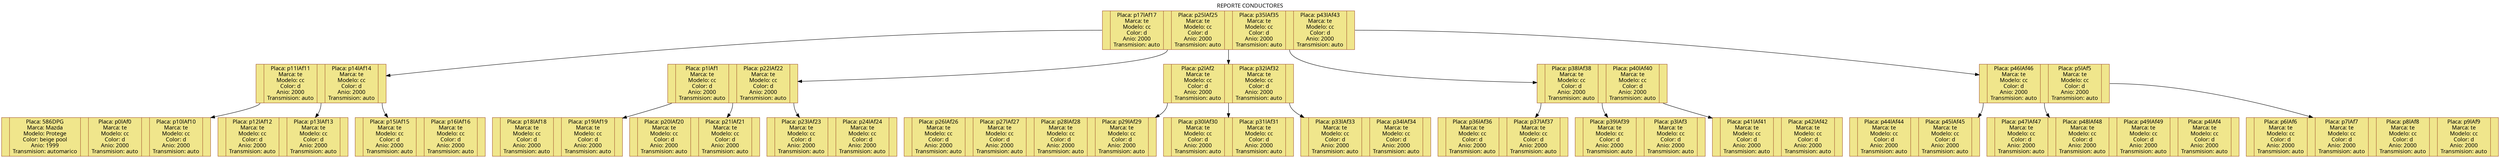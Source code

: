 digraph Btree{ 
  node[shape=record, style=filled,fillcolor=khaki, color =sienna , fontname = "Century Gothic"]; graph [fontname = "Century Gothic"];
 labelloc = "t;"label = "REPORTE CONDUCTORES";Nodo307298620[label="<P0>|Placa: p17lAf17\nMarca: te\nModelo: cc\nColor: d\nAnio: 2000\nTransmision: auto|<P1>|Placa: p25lAf25\nMarca: te\nModelo: cc\nColor: d\nAnio: 2000\nTransmision: auto|<P2>|Placa: p35lAf35\nMarca: te\nModelo: cc\nColor: d\nAnio: 2000\nTransmision: auto|<P3>|Placa: p43lAf43\nMarca: te\nModelo: cc\nColor: d\nAnio: 2000\nTransmision: auto|<P4>"];
Nodo1413578298[label="<P0>|Placa: p11lAf11\nMarca: te\nModelo: cc\nColor: d\nAnio: 2000\nTransmision: auto|<P1>|Placa: p14lAf14\nMarca: te\nModelo: cc\nColor: d\nAnio: 2000\nTransmision: auto|<P2>"];
Nodo2024521244[label="<P0>|Placa: 586DPG\nMarca: Mazda\nModelo: Protege\nColor: beige pool\nAnio: 1999\nTransmision: automarico|<P1>|Placa: p0lAf0\nMarca: te\nModelo: cc\nColor: d\nAnio: 2000\nTransmision: auto|<P2>|Placa: p10lAf10\nMarca: te\nModelo: cc\nColor: d\nAnio: 2000\nTransmision: auto|<P3>"];
Nodo1413578298:P0->Nodo2024521244;
Nodo1348861191[label="<P0>|Placa: p12lAf12\nMarca: te\nModelo: cc\nColor: d\nAnio: 2000\nTransmision: auto|<P1>|Placa: p13lAf13\nMarca: te\nModelo: cc\nColor: d\nAnio: 2000\nTransmision: auto|<P2>"];
Nodo1413578298:P1->Nodo1348861191;
Nodo1252482774[label="<P0>|Placa: p15lAf15\nMarca: te\nModelo: cc\nColor: d\nAnio: 2000\nTransmision: auto|<P1>|Placa: p16lAf16\nMarca: te\nModelo: cc\nColor: d\nAnio: 2000\nTransmision: auto|<P2>"];
Nodo1413578298:P2->Nodo1252482774;
Nodo307298620:P0->Nodo1413578298;
Nodo365447446[label="<P0>|Placa: p1lAf1\nMarca: te\nModelo: cc\nColor: d\nAnio: 2000\nTransmision: auto|<P1>|Placa: p22lAf22\nMarca: te\nModelo: cc\nColor: d\nAnio: 2000\nTransmision: auto|<P2>"];
Nodo817258221[label="<P0>|Placa: p18lAf18\nMarca: te\nModelo: cc\nColor: d\nAnio: 2000\nTransmision: auto|<P1>|Placa: p19lAf19\nMarca: te\nModelo: cc\nColor: d\nAnio: 2000\nTransmision: auto|<P2>"];
Nodo365447446:P0->Nodo817258221;
Nodo1338245177[label="<P0>|Placa: p20lAf20\nMarca: te\nModelo: cc\nColor: d\nAnio: 2000\nTransmision: auto|<P1>|Placa: p21lAf21\nMarca: te\nModelo: cc\nColor: d\nAnio: 2000\nTransmision: auto|<P2>"];
Nodo365447446:P1->Nodo1338245177;
Nodo1072019193[label="<P0>|Placa: p23lAf23\nMarca: te\nModelo: cc\nColor: d\nAnio: 2000\nTransmision: auto|<P1>|Placa: p24lAf24\nMarca: te\nModelo: cc\nColor: d\nAnio: 2000\nTransmision: auto|<P2>"];
Nodo365447446:P2->Nodo1072019193;
Nodo307298620:P1->Nodo365447446;
Nodo1756547306[label="<P0>|Placa: p2lAf2\nMarca: te\nModelo: cc\nColor: d\nAnio: 2000\nTransmision: auto|<P1>|Placa: p32lAf32\nMarca: te\nModelo: cc\nColor: d\nAnio: 2000\nTransmision: auto|<P2>"];
Nodo1794220583[label="<P0>|Placa: p26lAf26\nMarca: te\nModelo: cc\nColor: d\nAnio: 2000\nTransmision: auto|<P1>|Placa: p27lAf27\nMarca: te\nModelo: cc\nColor: d\nAnio: 2000\nTransmision: auto|<P2>|Placa: p28lAf28\nMarca: te\nModelo: cc\nColor: d\nAnio: 2000\nTransmision: auto|<P3>|Placa: p29lAf29\nMarca: te\nModelo: cc\nColor: d\nAnio: 2000\nTransmision: auto|<P4>"];
Nodo1756547306:P0->Nodo1794220583;
Nodo89895560[label="<P0>|Placa: p30lAf30\nMarca: te\nModelo: cc\nColor: d\nAnio: 2000\nTransmision: auto|<P1>|Placa: p31lAf31\nMarca: te\nModelo: cc\nColor: d\nAnio: 2000\nTransmision: auto|<P2>"];
Nodo1756547306:P1->Nodo89895560;
Nodo387681956[label="<P0>|Placa: p33lAf33\nMarca: te\nModelo: cc\nColor: d\nAnio: 2000\nTransmision: auto|<P1>|Placa: p34lAf34\nMarca: te\nModelo: cc\nColor: d\nAnio: 2000\nTransmision: auto|<P2>"];
Nodo1756547306:P2->Nodo387681956;
Nodo307298620:P2->Nodo1756547306;
Nodo1771106613[label="<P0>|Placa: p38lAf38\nMarca: te\nModelo: cc\nColor: d\nAnio: 2000\nTransmision: auto|<P1>|Placa: p40lAf40\nMarca: te\nModelo: cc\nColor: d\nAnio: 2000\nTransmision: auto|<P2>"];
Nodo236426938[label="<P0>|Placa: p36lAf36\nMarca: te\nModelo: cc\nColor: d\nAnio: 2000\nTransmision: auto|<P1>|Placa: p37lAf37\nMarca: te\nModelo: cc\nColor: d\nAnio: 2000\nTransmision: auto|<P2>"];
Nodo1771106613:P0->Nodo236426938;
Nodo1451276802[label="<P0>|Placa: p39lAf39\nMarca: te\nModelo: cc\nColor: d\nAnio: 2000\nTransmision: auto|<P1>|Placa: p3lAf3\nMarca: te\nModelo: cc\nColor: d\nAnio: 2000\nTransmision: auto|<P2>"];
Nodo1771106613:P1->Nodo1451276802;
Nodo497377496[label="<P0>|Placa: p41lAf41\nMarca: te\nModelo: cc\nColor: d\nAnio: 2000\nTransmision: auto|<P1>|Placa: p42lAf42\nMarca: te\nModelo: cc\nColor: d\nAnio: 2000\nTransmision: auto|<P2>"];
Nodo1771106613:P2->Nodo497377496;
Nodo307298620:P3->Nodo1771106613;
Nodo1943155456[label="<P0>|Placa: p46lAf46\nMarca: te\nModelo: cc\nColor: d\nAnio: 2000\nTransmision: auto|<P1>|Placa: p5lAf5\nMarca: te\nModelo: cc\nColor: d\nAnio: 2000\nTransmision: auto|<P2>"];
Nodo1094896006[label="<P0>|Placa: p44lAf44\nMarca: te\nModelo: cc\nColor: d\nAnio: 2000\nTransmision: auto|<P1>|Placa: p45lAf45\nMarca: te\nModelo: cc\nColor: d\nAnio: 2000\nTransmision: auto|<P2>"];
Nodo1943155456:P0->Nodo1094896006;
Nodo314649350[label="<P0>|Placa: p47lAf47\nMarca: te\nModelo: cc\nColor: d\nAnio: 2000\nTransmision: auto|<P1>|Placa: p48lAf48\nMarca: te\nModelo: cc\nColor: d\nAnio: 2000\nTransmision: auto|<P2>|Placa: p49lAf49\nMarca: te\nModelo: cc\nColor: d\nAnio: 2000\nTransmision: auto|<P3>|Placa: p4lAf4\nMarca: te\nModelo: cc\nColor: d\nAnio: 2000\nTransmision: auto|<P4>"];
Nodo1943155456:P1->Nodo314649350;
Nodo617884198[label="<P0>|Placa: p6lAf6\nMarca: te\nModelo: cc\nColor: d\nAnio: 2000\nTransmision: auto|<P1>|Placa: p7lAf7\nMarca: te\nModelo: cc\nColor: d\nAnio: 2000\nTransmision: auto|<P2>|Placa: p8lAf8\nMarca: te\nModelo: cc\nColor: d\nAnio: 2000\nTransmision: auto|<P3>|Placa: p9lAf9\nMarca: te\nModelo: cc\nColor: d\nAnio: 2000\nTransmision: auto|<P4>"];
Nodo1943155456:P2->Nodo617884198;
Nodo307298620:P4->Nodo1943155456;

  }
